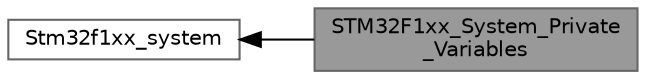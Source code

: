 digraph "STM32F1xx_System_Private_Variables"
{
 // LATEX_PDF_SIZE
  bgcolor="transparent";
  edge [fontname=Helvetica,fontsize=10,labelfontname=Helvetica,labelfontsize=10];
  node [fontname=Helvetica,fontsize=10,shape=box,height=0.2,width=0.4];
  rankdir=LR;
  Node1 [id="Node000001",label="STM32F1xx_System_Private\l_Variables",height=0.2,width=0.4,color="gray40", fillcolor="grey60", style="filled", fontcolor="black",tooltip=" "];
  Node2 [id="Node000002",label="Stm32f1xx_system",height=0.2,width=0.4,color="grey40", fillcolor="white", style="filled",URL="$group__stm32f1xx__system.html",tooltip=" "];
  Node2->Node1 [shape=plaintext, dir="back", style="solid"];
}
